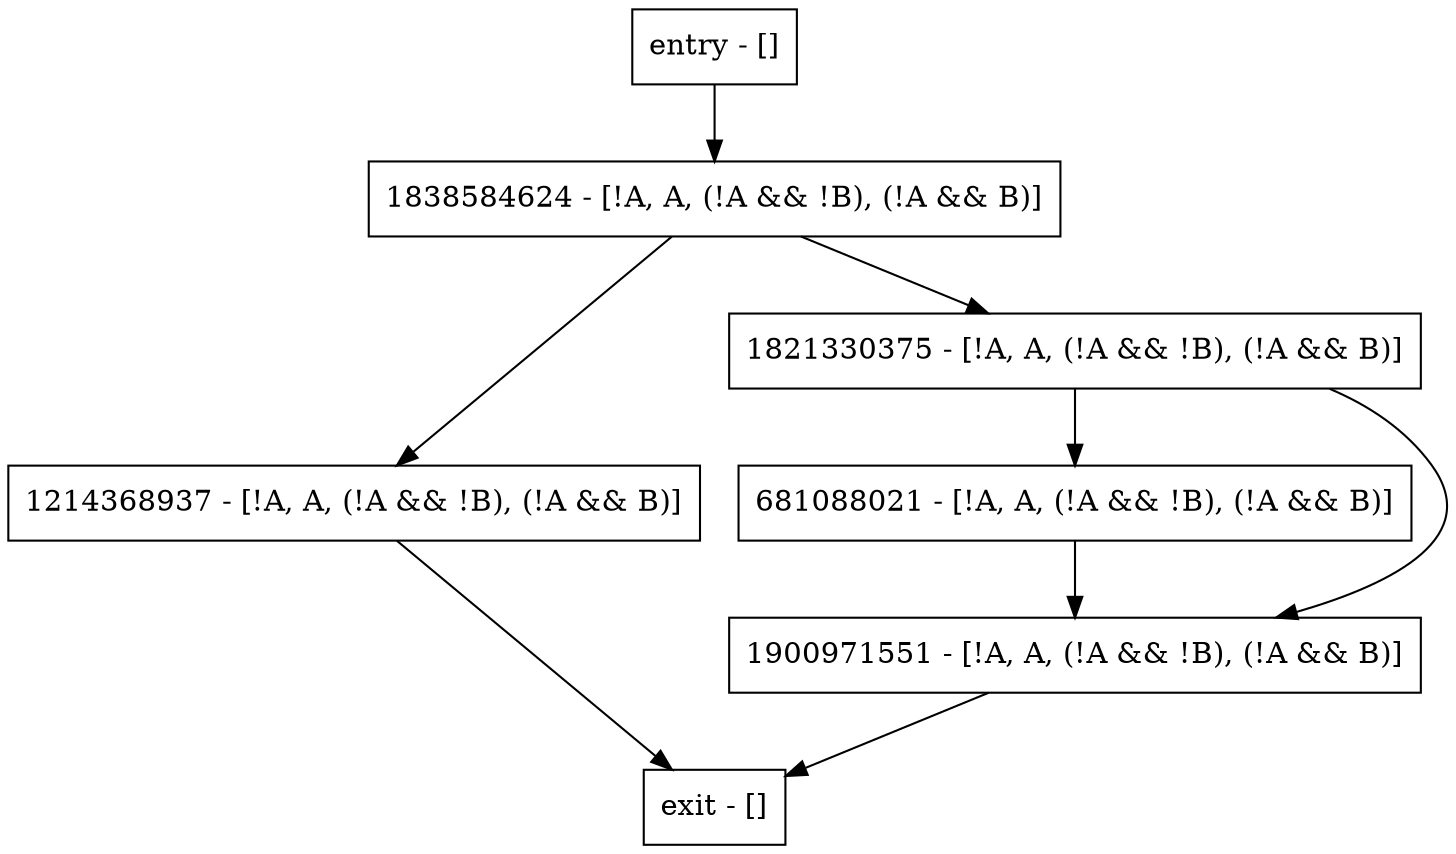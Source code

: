 digraph main {
node [shape=record];
entry [label="entry - []"];
exit [label="exit - []"];
681088021 [label="681088021 - [!A, A, (!A && !B), (!A && B)]"];
1900971551 [label="1900971551 - [!A, A, (!A && !B), (!A && B)]"];
1214368937 [label="1214368937 - [!A, A, (!A && !B), (!A && B)]"];
1821330375 [label="1821330375 - [!A, A, (!A && !B), (!A && B)]"];
1838584624 [label="1838584624 - [!A, A, (!A && !B), (!A && B)]"];
entry;
exit;
entry -> 1838584624;
681088021 -> 1900971551;
1900971551 -> exit;
1214368937 -> exit;
1821330375 -> 681088021;
1821330375 -> 1900971551;
1838584624 -> 1214368937;
1838584624 -> 1821330375;
}
